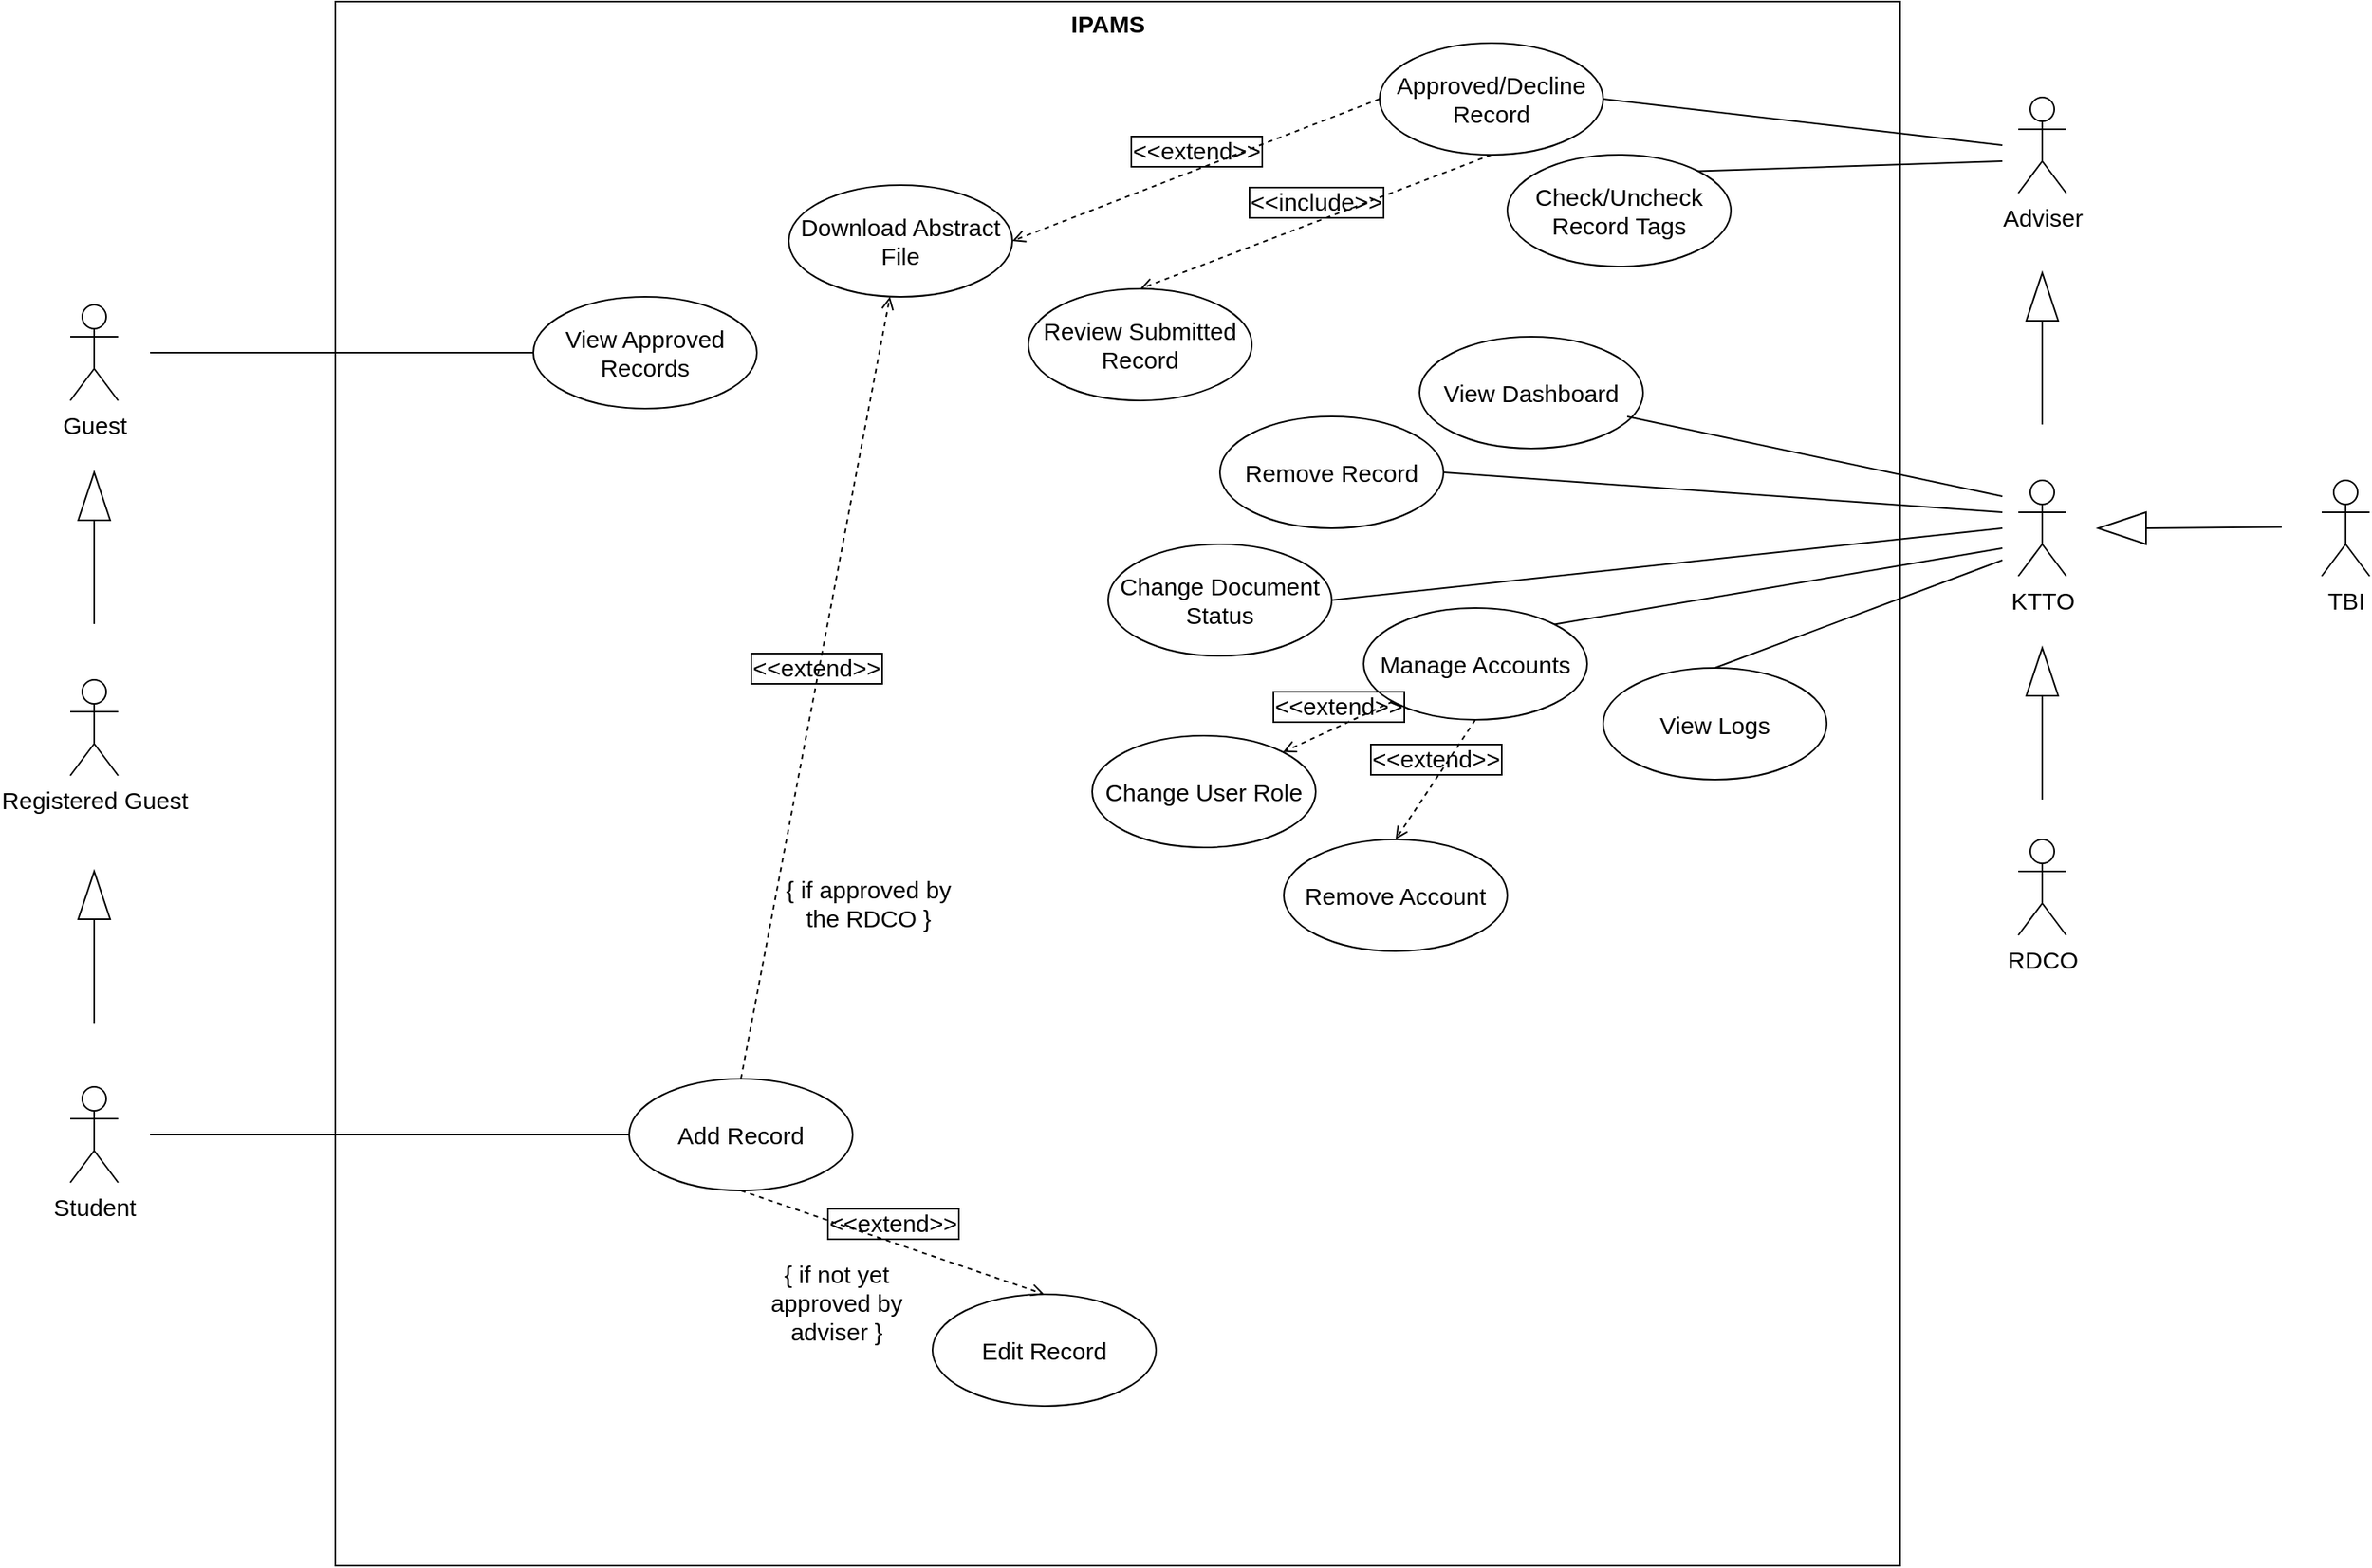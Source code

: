 <mxfile version="16.6.8" type="github">
  <diagram id="wcthhbRkcaCc9vDPoBOK" name="Page-1">
    <mxGraphModel dx="1240" dy="643" grid="1" gridSize="10" guides="1" tooltips="1" connect="1" arrows="1" fold="1" page="1" pageScale="1" pageWidth="850" pageHeight="1100" math="0" shadow="0">
      <root>
        <mxCell id="0" />
        <mxCell id="1" parent="0" />
        <mxCell id="ioiu4KagPV8kMkHG_SKO-1" value="" style="whiteSpace=wrap;html=1;aspect=fixed;" parent="1" vertex="1">
          <mxGeometry x="456" y="100" width="980" height="980" as="geometry" />
        </mxCell>
        <mxCell id="ioiu4KagPV8kMkHG_SKO-3" value="Guest" style="shape=umlActor;verticalLabelPosition=bottom;verticalAlign=top;html=1;fontSize=15;" parent="1" vertex="1">
          <mxGeometry x="290" y="290" width="30" height="60" as="geometry" />
        </mxCell>
        <mxCell id="ioiu4KagPV8kMkHG_SKO-4" value="IPAMS" style="text;align=center;fontStyle=1;verticalAlign=middle;spacingLeft=3;spacingRight=3;strokeColor=none;rotatable=0;points=[[0,0.5],[1,0.5]];portConstraint=eastwest;fontSize=15;" parent="1" vertex="1">
          <mxGeometry x="900" y="100" width="80" height="26" as="geometry" />
        </mxCell>
        <mxCell id="ioiu4KagPV8kMkHG_SKO-6" value="Registered Guest" style="shape=umlActor;verticalLabelPosition=bottom;verticalAlign=top;html=1;fontSize=15;" parent="1" vertex="1">
          <mxGeometry x="290" y="525" width="30" height="60" as="geometry" />
        </mxCell>
        <mxCell id="ioiu4KagPV8kMkHG_SKO-7" value="Student" style="shape=umlActor;verticalLabelPosition=bottom;verticalAlign=top;html=1;fontSize=15;" parent="1" vertex="1">
          <mxGeometry x="290" y="780" width="30" height="60" as="geometry" />
        </mxCell>
        <mxCell id="ioiu4KagPV8kMkHG_SKO-8" value="KTTO" style="shape=umlActor;verticalLabelPosition=bottom;verticalAlign=top;html=1;fontSize=15;" parent="1" vertex="1">
          <mxGeometry x="1510" y="400" width="30" height="60" as="geometry" />
        </mxCell>
        <mxCell id="ioiu4KagPV8kMkHG_SKO-12" value="RDCO" style="shape=umlActor;verticalLabelPosition=bottom;verticalAlign=top;html=1;fontSize=15;" parent="1" vertex="1">
          <mxGeometry x="1510" y="625" width="30" height="60" as="geometry" />
        </mxCell>
        <mxCell id="ioiu4KagPV8kMkHG_SKO-18" value="Adviser" style="shape=umlActor;verticalLabelPosition=bottom;verticalAlign=top;html=1;fontSize=15;" parent="1" vertex="1">
          <mxGeometry x="1510" y="160" width="30" height="60" as="geometry" />
        </mxCell>
        <mxCell id="JJTdI-dGNaC50hc8QYsU-1" value="" style="endArrow=none;html=1;rounded=0;" edge="1" parent="1">
          <mxGeometry width="50" height="50" relative="1" as="geometry">
            <mxPoint x="340" y="320" as="sourcePoint" />
            <mxPoint x="580" y="320" as="targetPoint" />
          </mxGeometry>
        </mxCell>
        <mxCell id="JJTdI-dGNaC50hc8QYsU-2" value="&lt;font style=&quot;font-size: 15px&quot;&gt;View Approved Records&lt;/font&gt;" style="ellipse;whiteSpace=wrap;html=1;" vertex="1" parent="1">
          <mxGeometry x="580" y="285" width="140" height="70" as="geometry" />
        </mxCell>
        <mxCell id="JJTdI-dGNaC50hc8QYsU-7" value="" style="endArrow=none;html=1;rounded=0;entryX=0;entryY=0.5;entryDx=0;entryDy=0;" edge="1" parent="1" target="JJTdI-dGNaC50hc8QYsU-8">
          <mxGeometry width="50" height="50" relative="1" as="geometry">
            <mxPoint x="340" y="810" as="sourcePoint" />
            <mxPoint x="580" y="810" as="targetPoint" />
          </mxGeometry>
        </mxCell>
        <mxCell id="JJTdI-dGNaC50hc8QYsU-8" value="&lt;font style=&quot;font-size: 15px&quot;&gt;Add Record&lt;/font&gt;" style="ellipse;whiteSpace=wrap;html=1;" vertex="1" parent="1">
          <mxGeometry x="640" y="775" width="140" height="70" as="geometry" />
        </mxCell>
        <mxCell id="JJTdI-dGNaC50hc8QYsU-27" value="" style="triangle;whiteSpace=wrap;html=1;fontSize=15;rotation=-90;" vertex="1" parent="1">
          <mxGeometry x="290" y="400" width="30" height="20" as="geometry" />
        </mxCell>
        <mxCell id="JJTdI-dGNaC50hc8QYsU-28" value="" style="endArrow=none;html=1;rounded=0;labelBorderColor=default;fontSize=15;entryX=0;entryY=0.5;entryDx=0;entryDy=0;" edge="1" parent="1" target="JJTdI-dGNaC50hc8QYsU-27">
          <mxGeometry width="50" height="50" relative="1" as="geometry">
            <mxPoint x="305" y="490" as="sourcePoint" />
            <mxPoint x="360" y="450" as="targetPoint" />
          </mxGeometry>
        </mxCell>
        <mxCell id="JJTdI-dGNaC50hc8QYsU-56" value="&lt;font style=&quot;font-size: 15px&quot;&gt;Approved/Decline Record&lt;/font&gt;" style="ellipse;whiteSpace=wrap;html=1;" vertex="1" parent="1">
          <mxGeometry x="1110" y="126" width="140" height="70" as="geometry" />
        </mxCell>
        <mxCell id="JJTdI-dGNaC50hc8QYsU-57" value="" style="endArrow=none;html=1;rounded=0;labelBorderColor=default;fontSize=15;exitX=1;exitY=0.5;exitDx=0;exitDy=0;" edge="1" parent="1" source="JJTdI-dGNaC50hc8QYsU-56">
          <mxGeometry width="50" height="50" relative="1" as="geometry">
            <mxPoint x="1290" y="240" as="sourcePoint" />
            <mxPoint x="1500" y="190" as="targetPoint" />
          </mxGeometry>
        </mxCell>
        <mxCell id="JJTdI-dGNaC50hc8QYsU-59" value="&lt;font style=&quot;font-size: 15px&quot;&gt;Download Abstract File&lt;/font&gt;" style="ellipse;whiteSpace=wrap;html=1;" vertex="1" parent="1">
          <mxGeometry x="740" y="215" width="140" height="70" as="geometry" />
        </mxCell>
        <mxCell id="JJTdI-dGNaC50hc8QYsU-60" value="&amp;lt;&amp;lt;extend&amp;gt;&amp;gt;" style="html=1;verticalAlign=bottom;labelBackgroundColor=none;endArrow=open;endFill=0;dashed=1;rounded=0;labelBorderColor=default;fontSize=15;exitX=0;exitY=0.5;exitDx=0;exitDy=0;entryX=1;entryY=0.5;entryDx=0;entryDy=0;" edge="1" parent="1" source="JJTdI-dGNaC50hc8QYsU-56" target="JJTdI-dGNaC50hc8QYsU-59">
          <mxGeometry width="160" relative="1" as="geometry">
            <mxPoint x="970" y="400" as="sourcePoint" />
            <mxPoint x="1130" y="400" as="targetPoint" />
          </mxGeometry>
        </mxCell>
        <mxCell id="JJTdI-dGNaC50hc8QYsU-61" value="&lt;span style=&quot;font-size: 15px&quot;&gt;Check/Uncheck Record Tags&lt;/span&gt;" style="ellipse;whiteSpace=wrap;html=1;" vertex="1" parent="1">
          <mxGeometry x="1190" y="196" width="140" height="70" as="geometry" />
        </mxCell>
        <mxCell id="JJTdI-dGNaC50hc8QYsU-62" value="" style="endArrow=none;html=1;rounded=0;labelBorderColor=default;fontSize=15;exitX=1;exitY=0;exitDx=0;exitDy=0;" edge="1" parent="1" source="JJTdI-dGNaC50hc8QYsU-61">
          <mxGeometry width="50" height="50" relative="1" as="geometry">
            <mxPoint x="1310" y="345" as="sourcePoint" />
            <mxPoint x="1500" y="200" as="targetPoint" />
          </mxGeometry>
        </mxCell>
        <mxCell id="JJTdI-dGNaC50hc8QYsU-65" value="&lt;font style=&quot;font-size: 15px&quot;&gt;Edit Record&lt;/font&gt;" style="ellipse;whiteSpace=wrap;html=1;" vertex="1" parent="1">
          <mxGeometry x="830" y="910" width="140" height="70" as="geometry" />
        </mxCell>
        <mxCell id="JJTdI-dGNaC50hc8QYsU-66" value="&amp;lt;&amp;lt;extend&amp;gt;&amp;gt;" style="html=1;verticalAlign=bottom;labelBackgroundColor=none;endArrow=open;endFill=0;dashed=1;rounded=0;labelBorderColor=default;fontSize=15;exitX=0.5;exitY=1;exitDx=0;exitDy=0;entryX=0.5;entryY=0;entryDx=0;entryDy=0;" edge="1" parent="1" target="JJTdI-dGNaC50hc8QYsU-65" source="JJTdI-dGNaC50hc8QYsU-8">
          <mxGeometry width="160" relative="1" as="geometry">
            <mxPoint x="929.995" y="845.002" as="sourcePoint" />
            <mxPoint x="990" y="1025.51" as="targetPoint" />
          </mxGeometry>
        </mxCell>
        <mxCell id="JJTdI-dGNaC50hc8QYsU-67" value="{ if not yet approved by adviser }" style="text;html=1;strokeColor=none;fillColor=none;align=center;verticalAlign=middle;whiteSpace=wrap;rounded=0;fontSize=15;" vertex="1" parent="1">
          <mxGeometry x="710" y="870" width="120" height="90" as="geometry" />
        </mxCell>
        <mxCell id="JJTdI-dGNaC50hc8QYsU-70" value="&amp;lt;&amp;lt;extend&amp;gt;&amp;gt;" style="html=1;verticalAlign=bottom;labelBackgroundColor=none;endArrow=open;endFill=0;dashed=1;rounded=0;labelBorderColor=default;fontSize=15;exitX=0.5;exitY=0;exitDx=0;exitDy=0;" edge="1" parent="1" source="JJTdI-dGNaC50hc8QYsU-8" target="JJTdI-dGNaC50hc8QYsU-59">
          <mxGeometry width="160" relative="1" as="geometry">
            <mxPoint x="620" y="660" as="sourcePoint" />
            <mxPoint x="780" y="660" as="targetPoint" />
          </mxGeometry>
        </mxCell>
        <mxCell id="JJTdI-dGNaC50hc8QYsU-71" value="{ if approved by the RDCO }" style="text;html=1;strokeColor=none;fillColor=none;align=center;verticalAlign=middle;whiteSpace=wrap;rounded=0;fontSize=15;" vertex="1" parent="1">
          <mxGeometry x="730" y="620" width="120" height="90" as="geometry" />
        </mxCell>
        <mxCell id="JJTdI-dGNaC50hc8QYsU-72" value="&amp;lt;&amp;lt;include&amp;gt;&amp;gt;" style="html=1;verticalAlign=bottom;labelBackgroundColor=none;endArrow=open;endFill=0;dashed=1;rounded=0;labelBorderColor=default;fontSize=15;entryX=0.5;entryY=0;entryDx=0;entryDy=0;exitX=0.5;exitY=1;exitDx=0;exitDy=0;" edge="1" parent="1" source="JJTdI-dGNaC50hc8QYsU-56" target="JJTdI-dGNaC50hc8QYsU-73">
          <mxGeometry width="160" relative="1" as="geometry">
            <mxPoint x="800" y="290" as="sourcePoint" />
            <mxPoint x="960" y="290" as="targetPoint" />
          </mxGeometry>
        </mxCell>
        <mxCell id="JJTdI-dGNaC50hc8QYsU-73" value="&lt;font style=&quot;font-size: 15px&quot;&gt;Review Submitted Record&lt;/font&gt;" style="ellipse;whiteSpace=wrap;html=1;" vertex="1" parent="1">
          <mxGeometry x="890" y="280" width="140" height="70" as="geometry" />
        </mxCell>
        <mxCell id="JJTdI-dGNaC50hc8QYsU-76" value="View Dashboard" style="ellipse;whiteSpace=wrap;html=1;fontSize=15;" vertex="1" parent="1">
          <mxGeometry x="1135" y="310" width="140" height="70" as="geometry" />
        </mxCell>
        <mxCell id="JJTdI-dGNaC50hc8QYsU-79" value="" style="endArrow=none;html=1;rounded=0;labelBorderColor=default;fontSize=15;exitX=0.929;exitY=0.714;exitDx=0;exitDy=0;exitPerimeter=0;" edge="1" parent="1" source="JJTdI-dGNaC50hc8QYsU-76">
          <mxGeometry width="50" height="50" relative="1" as="geometry">
            <mxPoint x="1189.995" y="525.508" as="sourcePoint" />
            <mxPoint x="1500" y="410" as="targetPoint" />
          </mxGeometry>
        </mxCell>
        <mxCell id="JJTdI-dGNaC50hc8QYsU-80" value="" style="endArrow=none;html=1;rounded=0;labelBorderColor=default;fontSize=15;exitX=1;exitY=0.5;exitDx=0;exitDy=0;" edge="1" parent="1" source="JJTdI-dGNaC50hc8QYsU-81">
          <mxGeometry width="50" height="50" relative="1" as="geometry">
            <mxPoint x="1250" y="455" as="sourcePoint" />
            <mxPoint x="1500" y="420" as="targetPoint" />
          </mxGeometry>
        </mxCell>
        <mxCell id="JJTdI-dGNaC50hc8QYsU-81" value="&lt;font style=&quot;font-size: 15px&quot;&gt;Remove Record&lt;/font&gt;" style="ellipse;whiteSpace=wrap;html=1;" vertex="1" parent="1">
          <mxGeometry x="1010" y="360" width="140" height="70" as="geometry" />
        </mxCell>
        <mxCell id="JJTdI-dGNaC50hc8QYsU-85" value="" style="endArrow=none;html=1;rounded=0;labelBorderColor=default;fontSize=15;exitX=1;exitY=0.5;exitDx=0;exitDy=0;" edge="1" parent="1" source="JJTdI-dGNaC50hc8QYsU-86">
          <mxGeometry width="50" height="50" relative="1" as="geometry">
            <mxPoint x="1160" y="535" as="sourcePoint" />
            <mxPoint x="1500" y="430" as="targetPoint" />
          </mxGeometry>
        </mxCell>
        <mxCell id="JJTdI-dGNaC50hc8QYsU-86" value="&lt;font style=&quot;font-size: 15px&quot;&gt;Change Document Status&lt;/font&gt;" style="ellipse;whiteSpace=wrap;html=1;" vertex="1" parent="1">
          <mxGeometry x="940" y="440" width="140" height="70" as="geometry" />
        </mxCell>
        <mxCell id="JJTdI-dGNaC50hc8QYsU-87" value="&lt;span style=&quot;font-size: 15px&quot;&gt;Manage Accounts&lt;/span&gt;" style="ellipse;whiteSpace=wrap;html=1;" vertex="1" parent="1">
          <mxGeometry x="1100" y="480" width="140" height="70" as="geometry" />
        </mxCell>
        <mxCell id="JJTdI-dGNaC50hc8QYsU-88" value="" style="endArrow=none;html=1;rounded=0;labelBorderColor=default;fontSize=15;exitX=1;exitY=0;exitDx=0;exitDy=0;" edge="1" parent="1" source="JJTdI-dGNaC50hc8QYsU-87">
          <mxGeometry width="50" height="50" relative="1" as="geometry">
            <mxPoint x="1100" y="487.5" as="sourcePoint" />
            <mxPoint x="1500" y="442.5" as="targetPoint" />
          </mxGeometry>
        </mxCell>
        <mxCell id="JJTdI-dGNaC50hc8QYsU-90" value="&amp;lt;&amp;lt;extend&amp;gt;&amp;gt;" style="html=1;verticalAlign=bottom;labelBackgroundColor=none;endArrow=open;endFill=0;dashed=1;rounded=0;labelBorderColor=default;fontSize=15;entryX=1;entryY=0;entryDx=0;entryDy=0;" edge="1" parent="1" source="JJTdI-dGNaC50hc8QYsU-87" target="JJTdI-dGNaC50hc8QYsU-91">
          <mxGeometry width="160" relative="1" as="geometry">
            <mxPoint x="1210.005" y="559.492" as="sourcePoint" />
            <mxPoint x="1000.01" y="670.0" as="targetPoint" />
          </mxGeometry>
        </mxCell>
        <mxCell id="JJTdI-dGNaC50hc8QYsU-91" value="&lt;font style=&quot;font-size: 15px&quot;&gt;Change User Role&lt;/font&gt;" style="ellipse;whiteSpace=wrap;html=1;" vertex="1" parent="1">
          <mxGeometry x="930" y="560" width="140" height="70" as="geometry" />
        </mxCell>
        <mxCell id="JJTdI-dGNaC50hc8QYsU-94" value="&amp;lt;&amp;lt;extend&amp;gt;&amp;gt;" style="html=1;verticalAlign=bottom;labelBackgroundColor=none;endArrow=open;endFill=0;dashed=1;rounded=0;labelBorderColor=default;fontSize=15;entryX=0.5;entryY=0;entryDx=0;entryDy=0;exitX=0.5;exitY=1;exitDx=0;exitDy=0;" edge="1" parent="1" target="JJTdI-dGNaC50hc8QYsU-95" source="JJTdI-dGNaC50hc8QYsU-87">
          <mxGeometry width="160" relative="1" as="geometry">
            <mxPoint x="1320.834" y="593.919" as="sourcePoint" />
            <mxPoint x="1200.01" y="711.09" as="targetPoint" />
          </mxGeometry>
        </mxCell>
        <mxCell id="JJTdI-dGNaC50hc8QYsU-95" value="&lt;font style=&quot;font-size: 15px&quot;&gt;Remove Account&lt;/font&gt;" style="ellipse;whiteSpace=wrap;html=1;" vertex="1" parent="1">
          <mxGeometry x="1050" y="625" width="140" height="70" as="geometry" />
        </mxCell>
        <mxCell id="JJTdI-dGNaC50hc8QYsU-97" value="&lt;span style=&quot;font-size: 15px&quot;&gt;View Logs&lt;/span&gt;" style="ellipse;whiteSpace=wrap;html=1;" vertex="1" parent="1">
          <mxGeometry x="1250" y="517.5" width="140" height="70" as="geometry" />
        </mxCell>
        <mxCell id="JJTdI-dGNaC50hc8QYsU-98" value="" style="endArrow=none;html=1;rounded=0;labelBorderColor=default;fontSize=15;exitX=0.5;exitY=0;exitDx=0;exitDy=0;" edge="1" parent="1" source="JJTdI-dGNaC50hc8QYsU-97">
          <mxGeometry width="50" height="50" relative="1" as="geometry">
            <mxPoint x="1250" y="525" as="sourcePoint" />
            <mxPoint x="1500" y="450" as="targetPoint" />
          </mxGeometry>
        </mxCell>
        <mxCell id="JJTdI-dGNaC50hc8QYsU-99" value="" style="triangle;whiteSpace=wrap;html=1;fontSize=15;rotation=-90;" vertex="1" parent="1">
          <mxGeometry x="290" y="650" width="30" height="20" as="geometry" />
        </mxCell>
        <mxCell id="JJTdI-dGNaC50hc8QYsU-100" value="" style="endArrow=none;html=1;rounded=0;labelBorderColor=default;fontSize=15;entryX=0;entryY=0.5;entryDx=0;entryDy=0;" edge="1" parent="1" target="JJTdI-dGNaC50hc8QYsU-99">
          <mxGeometry width="50" height="50" relative="1" as="geometry">
            <mxPoint x="305" y="740" as="sourcePoint" />
            <mxPoint x="360" y="700" as="targetPoint" />
          </mxGeometry>
        </mxCell>
        <mxCell id="JJTdI-dGNaC50hc8QYsU-101" value="" style="triangle;whiteSpace=wrap;html=1;fontSize=15;rotation=-90;" vertex="1" parent="1">
          <mxGeometry x="1510" y="275" width="30" height="20" as="geometry" />
        </mxCell>
        <mxCell id="JJTdI-dGNaC50hc8QYsU-102" value="" style="endArrow=none;html=1;rounded=0;labelBorderColor=default;fontSize=15;entryX=0;entryY=0.5;entryDx=0;entryDy=0;" edge="1" parent="1" target="JJTdI-dGNaC50hc8QYsU-101">
          <mxGeometry width="50" height="50" relative="1" as="geometry">
            <mxPoint x="1525" y="365" as="sourcePoint" />
            <mxPoint x="1580" y="325" as="targetPoint" />
          </mxGeometry>
        </mxCell>
        <mxCell id="JJTdI-dGNaC50hc8QYsU-103" value="" style="triangle;whiteSpace=wrap;html=1;fontSize=15;rotation=-90;" vertex="1" parent="1">
          <mxGeometry x="1510" y="510" width="30" height="20" as="geometry" />
        </mxCell>
        <mxCell id="JJTdI-dGNaC50hc8QYsU-104" value="" style="endArrow=none;html=1;rounded=0;labelBorderColor=default;fontSize=15;entryX=0;entryY=0.5;entryDx=0;entryDy=0;" edge="1" parent="1" target="JJTdI-dGNaC50hc8QYsU-103">
          <mxGeometry width="50" height="50" relative="1" as="geometry">
            <mxPoint x="1525" y="600.0" as="sourcePoint" />
            <mxPoint x="1580" y="560" as="targetPoint" />
          </mxGeometry>
        </mxCell>
        <mxCell id="JJTdI-dGNaC50hc8QYsU-111" value="TBI" style="shape=umlActor;verticalLabelPosition=bottom;verticalAlign=top;html=1;fontSize=15;" vertex="1" parent="1">
          <mxGeometry x="1700" y="400" width="30" height="60" as="geometry" />
        </mxCell>
        <mxCell id="JJTdI-dGNaC50hc8QYsU-113" value="" style="endArrow=none;html=1;rounded=0;labelBorderColor=default;fontSize=15;exitX=0;exitY=0.5;exitDx=0;exitDy=0;" edge="1" parent="1" source="JJTdI-dGNaC50hc8QYsU-119">
          <mxGeometry width="50" height="50" relative="1" as="geometry">
            <mxPoint x="1610" y="429.29" as="sourcePoint" />
            <mxPoint x="1675" y="429.29" as="targetPoint" />
          </mxGeometry>
        </mxCell>
        <mxCell id="JJTdI-dGNaC50hc8QYsU-119" value="" style="triangle;whiteSpace=wrap;html=1;fontSize=15;rotation=-180;" vertex="1" parent="1">
          <mxGeometry x="1560" y="420" width="30" height="20" as="geometry" />
        </mxCell>
      </root>
    </mxGraphModel>
  </diagram>
</mxfile>
